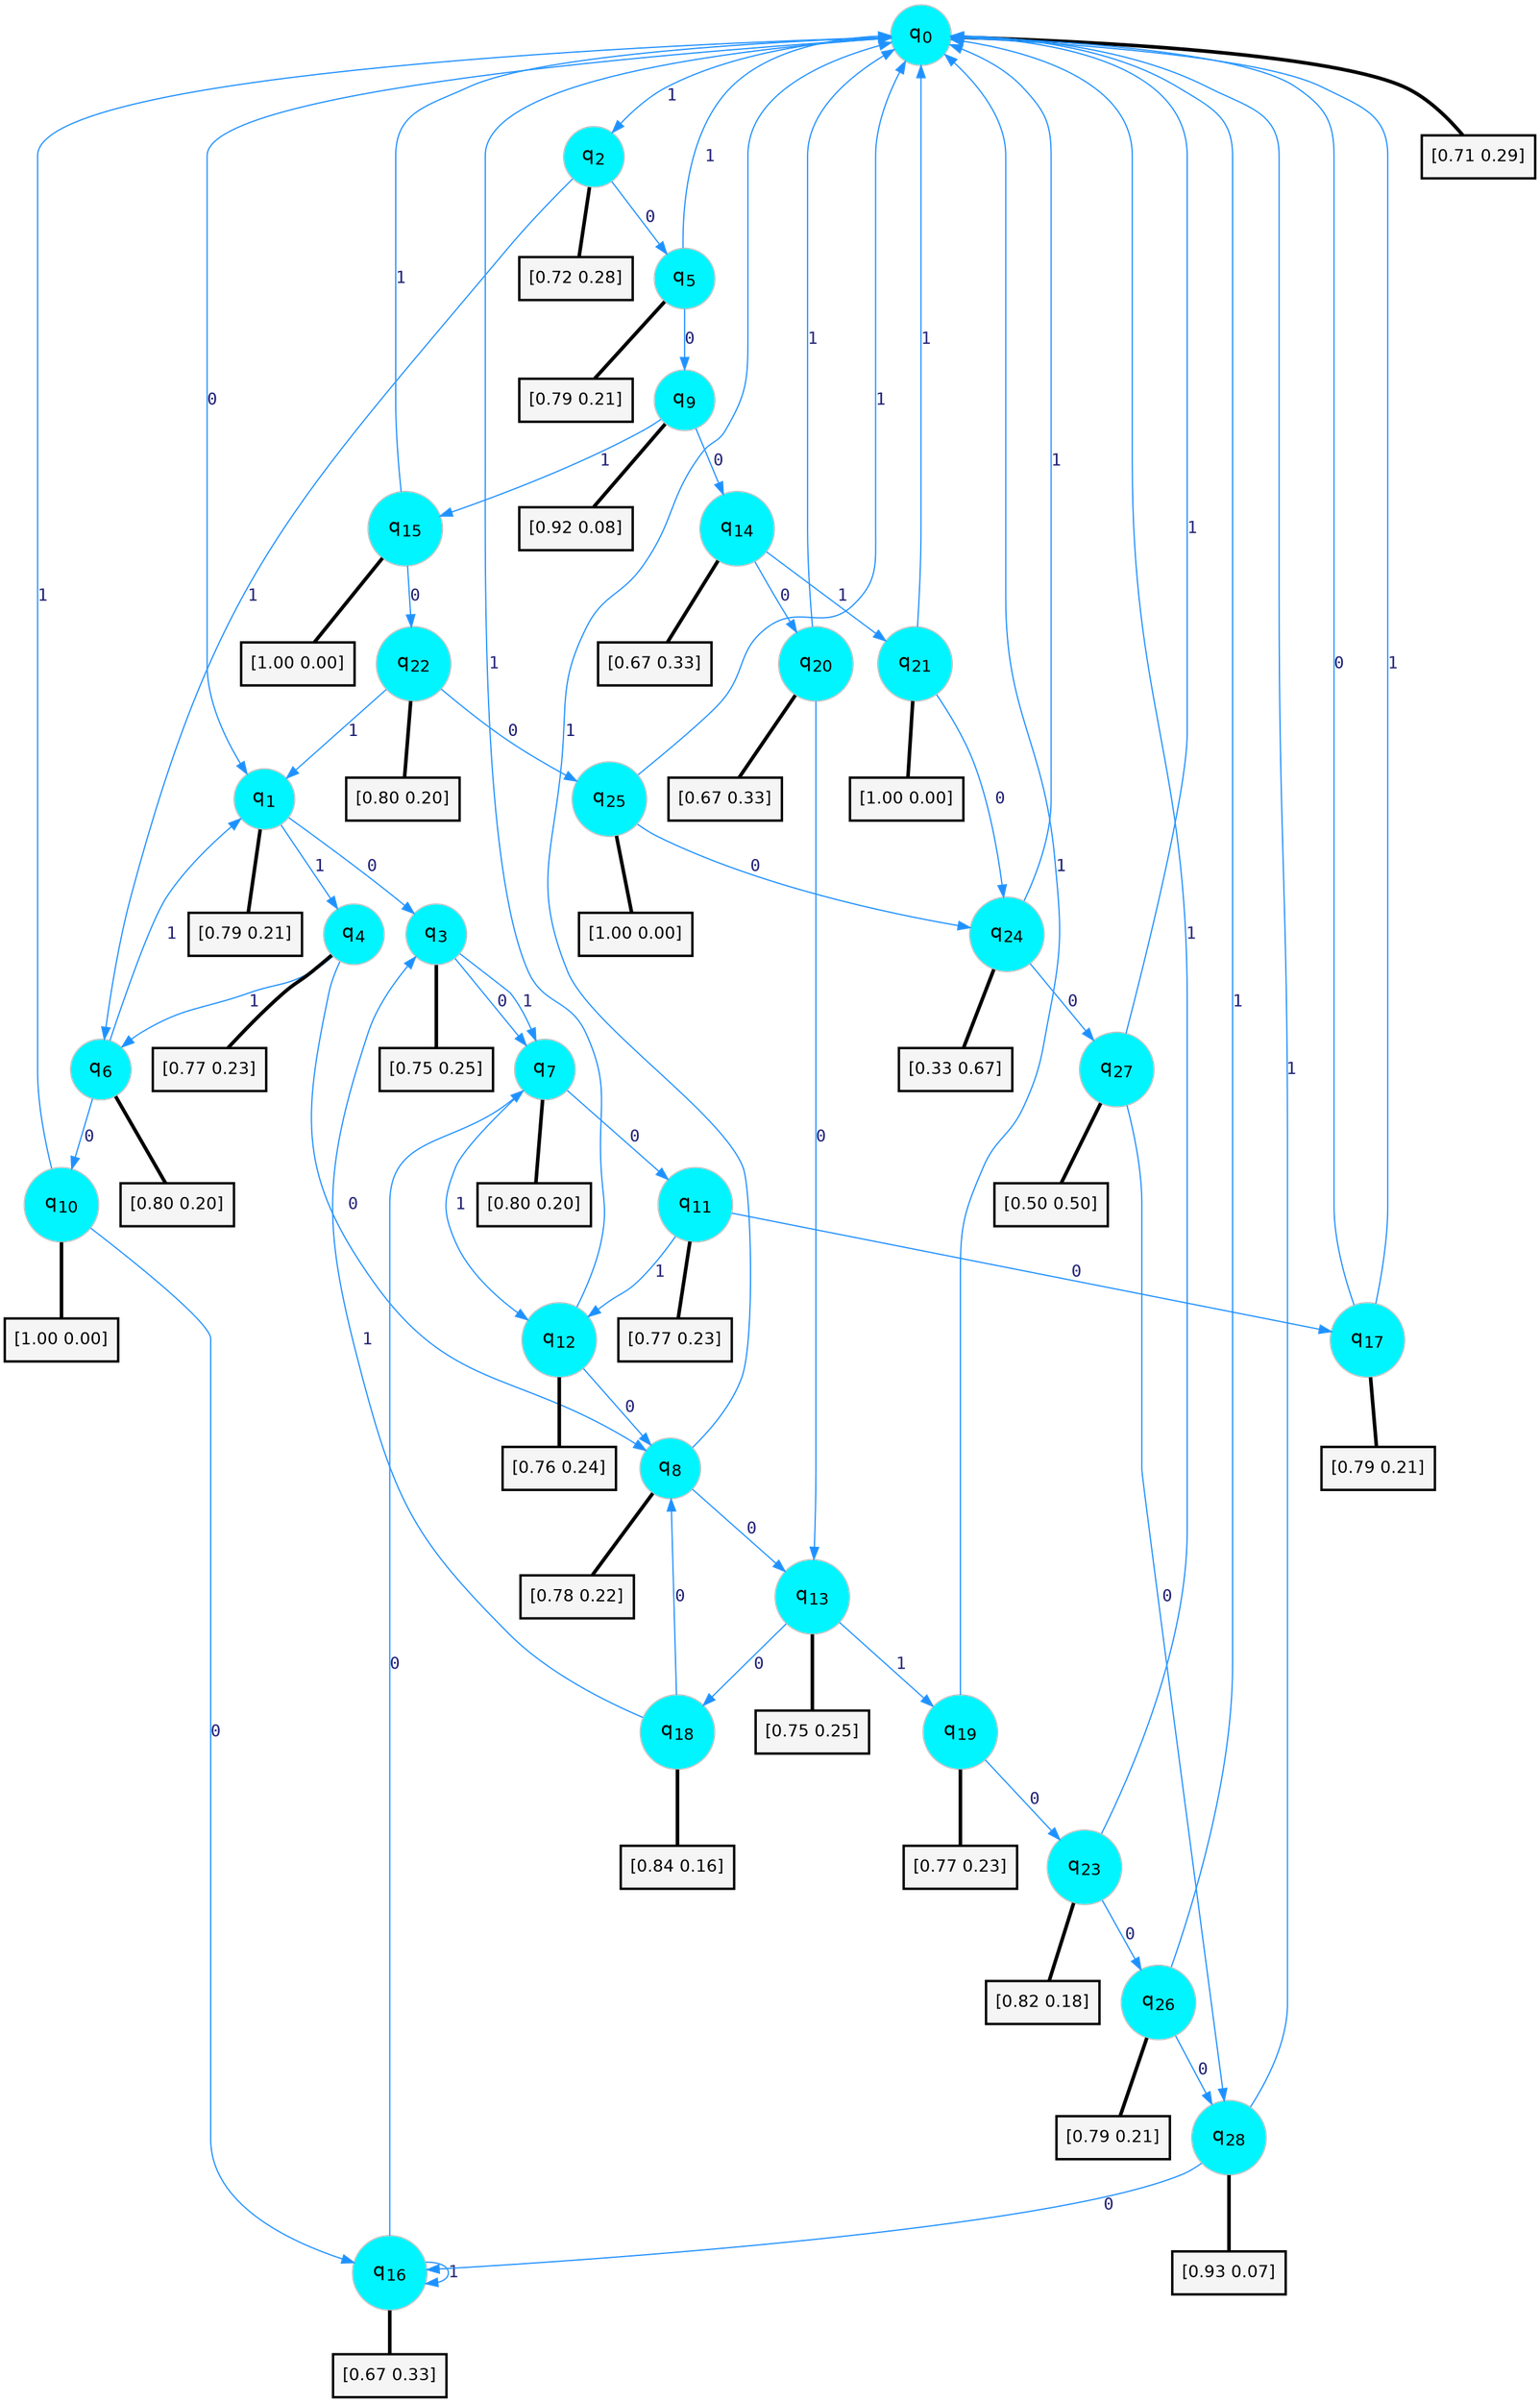 digraph G {
graph [
bgcolor=transparent, dpi=300, rankdir=TD, size="40,25"];
node [
color=gray, fillcolor=turquoise1, fontcolor=black, fontname=Helvetica, fontsize=16, fontweight=bold, shape=circle, style=filled];
edge [
arrowsize=1, color=dodgerblue1, fontcolor=midnightblue, fontname=courier, fontweight=bold, penwidth=1, style=solid, weight=20];
0[label=<q<SUB>0</SUB>>];
1[label=<q<SUB>1</SUB>>];
2[label=<q<SUB>2</SUB>>];
3[label=<q<SUB>3</SUB>>];
4[label=<q<SUB>4</SUB>>];
5[label=<q<SUB>5</SUB>>];
6[label=<q<SUB>6</SUB>>];
7[label=<q<SUB>7</SUB>>];
8[label=<q<SUB>8</SUB>>];
9[label=<q<SUB>9</SUB>>];
10[label=<q<SUB>10</SUB>>];
11[label=<q<SUB>11</SUB>>];
12[label=<q<SUB>12</SUB>>];
13[label=<q<SUB>13</SUB>>];
14[label=<q<SUB>14</SUB>>];
15[label=<q<SUB>15</SUB>>];
16[label=<q<SUB>16</SUB>>];
17[label=<q<SUB>17</SUB>>];
18[label=<q<SUB>18</SUB>>];
19[label=<q<SUB>19</SUB>>];
20[label=<q<SUB>20</SUB>>];
21[label=<q<SUB>21</SUB>>];
22[label=<q<SUB>22</SUB>>];
23[label=<q<SUB>23</SUB>>];
24[label=<q<SUB>24</SUB>>];
25[label=<q<SUB>25</SUB>>];
26[label=<q<SUB>26</SUB>>];
27[label=<q<SUB>27</SUB>>];
28[label=<q<SUB>28</SUB>>];
29[label="[0.71 0.29]", shape=box,fontcolor=black, fontname=Helvetica, fontsize=14, penwidth=2, fillcolor=whitesmoke,color=black];
30[label="[0.79 0.21]", shape=box,fontcolor=black, fontname=Helvetica, fontsize=14, penwidth=2, fillcolor=whitesmoke,color=black];
31[label="[0.72 0.28]", shape=box,fontcolor=black, fontname=Helvetica, fontsize=14, penwidth=2, fillcolor=whitesmoke,color=black];
32[label="[0.75 0.25]", shape=box,fontcolor=black, fontname=Helvetica, fontsize=14, penwidth=2, fillcolor=whitesmoke,color=black];
33[label="[0.77 0.23]", shape=box,fontcolor=black, fontname=Helvetica, fontsize=14, penwidth=2, fillcolor=whitesmoke,color=black];
34[label="[0.79 0.21]", shape=box,fontcolor=black, fontname=Helvetica, fontsize=14, penwidth=2, fillcolor=whitesmoke,color=black];
35[label="[0.80 0.20]", shape=box,fontcolor=black, fontname=Helvetica, fontsize=14, penwidth=2, fillcolor=whitesmoke,color=black];
36[label="[0.80 0.20]", shape=box,fontcolor=black, fontname=Helvetica, fontsize=14, penwidth=2, fillcolor=whitesmoke,color=black];
37[label="[0.78 0.22]", shape=box,fontcolor=black, fontname=Helvetica, fontsize=14, penwidth=2, fillcolor=whitesmoke,color=black];
38[label="[0.92 0.08]", shape=box,fontcolor=black, fontname=Helvetica, fontsize=14, penwidth=2, fillcolor=whitesmoke,color=black];
39[label="[1.00 0.00]", shape=box,fontcolor=black, fontname=Helvetica, fontsize=14, penwidth=2, fillcolor=whitesmoke,color=black];
40[label="[0.77 0.23]", shape=box,fontcolor=black, fontname=Helvetica, fontsize=14, penwidth=2, fillcolor=whitesmoke,color=black];
41[label="[0.76 0.24]", shape=box,fontcolor=black, fontname=Helvetica, fontsize=14, penwidth=2, fillcolor=whitesmoke,color=black];
42[label="[0.75 0.25]", shape=box,fontcolor=black, fontname=Helvetica, fontsize=14, penwidth=2, fillcolor=whitesmoke,color=black];
43[label="[0.67 0.33]", shape=box,fontcolor=black, fontname=Helvetica, fontsize=14, penwidth=2, fillcolor=whitesmoke,color=black];
44[label="[1.00 0.00]", shape=box,fontcolor=black, fontname=Helvetica, fontsize=14, penwidth=2, fillcolor=whitesmoke,color=black];
45[label="[0.67 0.33]", shape=box,fontcolor=black, fontname=Helvetica, fontsize=14, penwidth=2, fillcolor=whitesmoke,color=black];
46[label="[0.79 0.21]", shape=box,fontcolor=black, fontname=Helvetica, fontsize=14, penwidth=2, fillcolor=whitesmoke,color=black];
47[label="[0.84 0.16]", shape=box,fontcolor=black, fontname=Helvetica, fontsize=14, penwidth=2, fillcolor=whitesmoke,color=black];
48[label="[0.77 0.23]", shape=box,fontcolor=black, fontname=Helvetica, fontsize=14, penwidth=2, fillcolor=whitesmoke,color=black];
49[label="[0.67 0.33]", shape=box,fontcolor=black, fontname=Helvetica, fontsize=14, penwidth=2, fillcolor=whitesmoke,color=black];
50[label="[1.00 0.00]", shape=box,fontcolor=black, fontname=Helvetica, fontsize=14, penwidth=2, fillcolor=whitesmoke,color=black];
51[label="[0.80 0.20]", shape=box,fontcolor=black, fontname=Helvetica, fontsize=14, penwidth=2, fillcolor=whitesmoke,color=black];
52[label="[0.82 0.18]", shape=box,fontcolor=black, fontname=Helvetica, fontsize=14, penwidth=2, fillcolor=whitesmoke,color=black];
53[label="[0.33 0.67]", shape=box,fontcolor=black, fontname=Helvetica, fontsize=14, penwidth=2, fillcolor=whitesmoke,color=black];
54[label="[1.00 0.00]", shape=box,fontcolor=black, fontname=Helvetica, fontsize=14, penwidth=2, fillcolor=whitesmoke,color=black];
55[label="[0.79 0.21]", shape=box,fontcolor=black, fontname=Helvetica, fontsize=14, penwidth=2, fillcolor=whitesmoke,color=black];
56[label="[0.50 0.50]", shape=box,fontcolor=black, fontname=Helvetica, fontsize=14, penwidth=2, fillcolor=whitesmoke,color=black];
57[label="[0.93 0.07]", shape=box,fontcolor=black, fontname=Helvetica, fontsize=14, penwidth=2, fillcolor=whitesmoke,color=black];
0->1 [label=0];
0->2 [label=1];
0->29 [arrowhead=none, penwidth=3,color=black];
1->3 [label=0];
1->4 [label=1];
1->30 [arrowhead=none, penwidth=3,color=black];
2->5 [label=0];
2->6 [label=1];
2->31 [arrowhead=none, penwidth=3,color=black];
3->7 [label=0];
3->7 [label=1];
3->32 [arrowhead=none, penwidth=3,color=black];
4->8 [label=0];
4->6 [label=1];
4->33 [arrowhead=none, penwidth=3,color=black];
5->9 [label=0];
5->0 [label=1];
5->34 [arrowhead=none, penwidth=3,color=black];
6->10 [label=0];
6->1 [label=1];
6->35 [arrowhead=none, penwidth=3,color=black];
7->11 [label=0];
7->12 [label=1];
7->36 [arrowhead=none, penwidth=3,color=black];
8->13 [label=0];
8->0 [label=1];
8->37 [arrowhead=none, penwidth=3,color=black];
9->14 [label=0];
9->15 [label=1];
9->38 [arrowhead=none, penwidth=3,color=black];
10->16 [label=0];
10->0 [label=1];
10->39 [arrowhead=none, penwidth=3,color=black];
11->17 [label=0];
11->12 [label=1];
11->40 [arrowhead=none, penwidth=3,color=black];
12->8 [label=0];
12->0 [label=1];
12->41 [arrowhead=none, penwidth=3,color=black];
13->18 [label=0];
13->19 [label=1];
13->42 [arrowhead=none, penwidth=3,color=black];
14->20 [label=0];
14->21 [label=1];
14->43 [arrowhead=none, penwidth=3,color=black];
15->22 [label=0];
15->0 [label=1];
15->44 [arrowhead=none, penwidth=3,color=black];
16->7 [label=0];
16->16 [label=1];
16->45 [arrowhead=none, penwidth=3,color=black];
17->0 [label=0];
17->0 [label=1];
17->46 [arrowhead=none, penwidth=3,color=black];
18->8 [label=0];
18->3 [label=1];
18->47 [arrowhead=none, penwidth=3,color=black];
19->23 [label=0];
19->0 [label=1];
19->48 [arrowhead=none, penwidth=3,color=black];
20->13 [label=0];
20->0 [label=1];
20->49 [arrowhead=none, penwidth=3,color=black];
21->24 [label=0];
21->0 [label=1];
21->50 [arrowhead=none, penwidth=3,color=black];
22->25 [label=0];
22->1 [label=1];
22->51 [arrowhead=none, penwidth=3,color=black];
23->26 [label=0];
23->0 [label=1];
23->52 [arrowhead=none, penwidth=3,color=black];
24->27 [label=0];
24->0 [label=1];
24->53 [arrowhead=none, penwidth=3,color=black];
25->24 [label=0];
25->0 [label=1];
25->54 [arrowhead=none, penwidth=3,color=black];
26->28 [label=0];
26->0 [label=1];
26->55 [arrowhead=none, penwidth=3,color=black];
27->28 [label=0];
27->0 [label=1];
27->56 [arrowhead=none, penwidth=3,color=black];
28->16 [label=0];
28->0 [label=1];
28->57 [arrowhead=none, penwidth=3,color=black];
}
